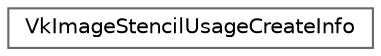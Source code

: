 digraph "类继承关系图"
{
 // LATEX_PDF_SIZE
  bgcolor="transparent";
  edge [fontname=Helvetica,fontsize=10,labelfontname=Helvetica,labelfontsize=10];
  node [fontname=Helvetica,fontsize=10,shape=box,height=0.2,width=0.4];
  rankdir="LR";
  Node0 [id="Node000000",label="VkImageStencilUsageCreateInfo",height=0.2,width=0.4,color="grey40", fillcolor="white", style="filled",URL="$struct_vk_image_stencil_usage_create_info.html",tooltip=" "];
}
